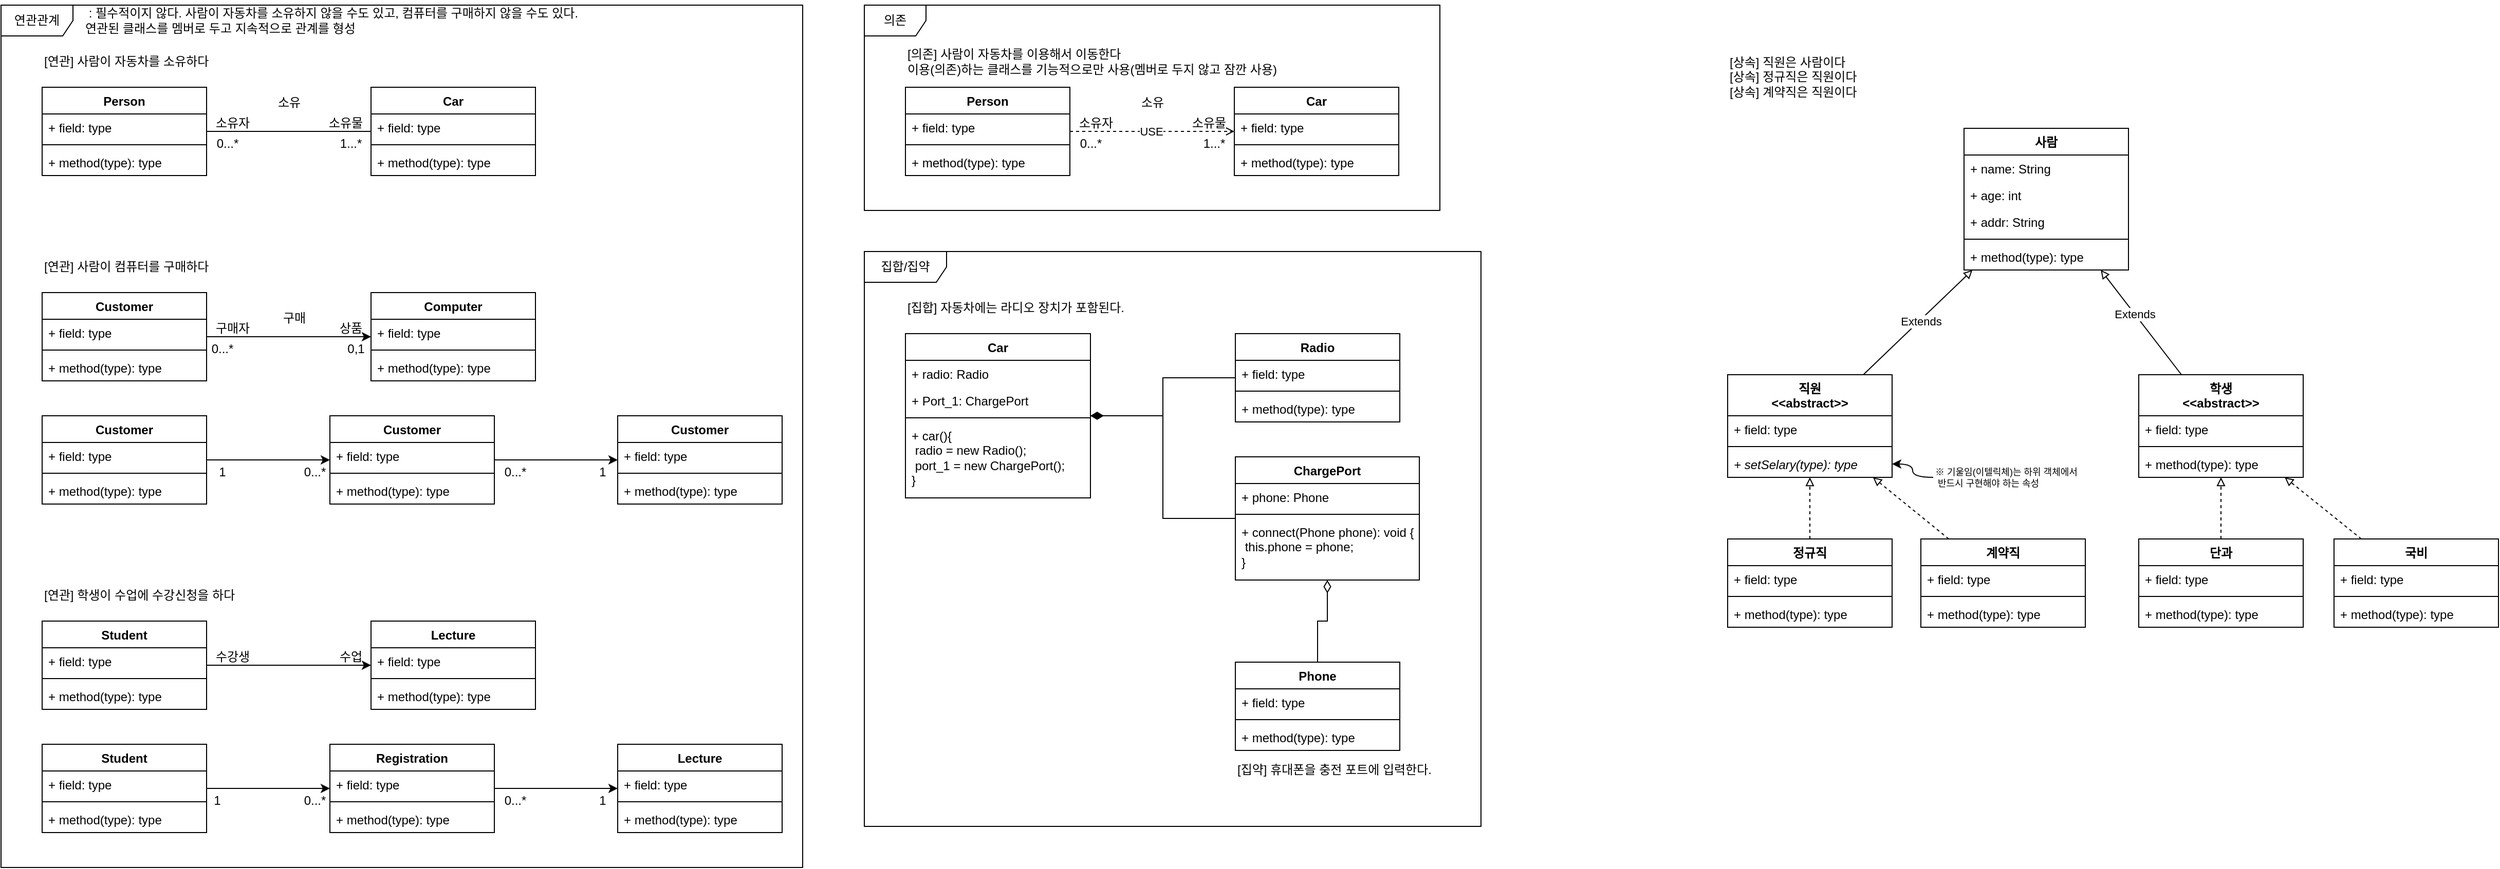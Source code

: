 <mxfile version="26.1.1">
  <diagram name="페이지-1" id="FaMAnvNqtIFhI1x7IlKT">
    <mxGraphModel dx="925" dy="503" grid="1" gridSize="10" guides="1" tooltips="1" connect="1" arrows="1" fold="1" page="1" pageScale="1" pageWidth="827" pageHeight="1169" background="none" math="0" shadow="0">
      <root>
        <mxCell id="0" />
        <mxCell id="1" parent="0" />
        <mxCell id="WAQaujY--NO5pfdqOt25-94" value="[의존] 사람이 자동차를 이용해서 이동한다&lt;div&gt;이용(의존)하는 클래스를 기능적으로만 사용(멤버로 두지 않고 잠깐 사용)&lt;/div&gt;" style="text;html=1;align=left;verticalAlign=middle;resizable=0;points=[];autosize=1;strokeColor=none;fillColor=none;" vertex="1" parent="1">
          <mxGeometry x="920" y="75" width="410" height="40" as="geometry" />
        </mxCell>
        <mxCell id="WAQaujY--NO5pfdqOt25-95" style="edgeStyle=orthogonalEdgeStyle;rounded=0;orthogonalLoop=1;jettySize=auto;html=1;endArrow=open;startFill=0;endFill=0;dashed=1;" edge="1" parent="1" source="WAQaujY--NO5pfdqOt25-96" target="WAQaujY--NO5pfdqOt25-100">
          <mxGeometry relative="1" as="geometry" />
        </mxCell>
        <mxCell id="WAQaujY--NO5pfdqOt25-109" value="USE" style="edgeLabel;html=1;align=center;verticalAlign=middle;resizable=0;points=[];" vertex="1" connectable="0" parent="WAQaujY--NO5pfdqOt25-95">
          <mxGeometry x="-0.013" relative="1" as="geometry">
            <mxPoint as="offset" />
          </mxGeometry>
        </mxCell>
        <mxCell id="WAQaujY--NO5pfdqOt25-96" value="Person" style="swimlane;fontStyle=1;align=center;verticalAlign=top;childLayout=stackLayout;horizontal=1;startSize=26;horizontalStack=0;resizeParent=1;resizeParentMax=0;resizeLast=0;collapsible=1;marginBottom=0;whiteSpace=wrap;html=1;" vertex="1" parent="1">
          <mxGeometry x="920" y="120" width="160" height="86" as="geometry" />
        </mxCell>
        <mxCell id="WAQaujY--NO5pfdqOt25-97" value="+ field: type" style="text;strokeColor=none;fillColor=none;align=left;verticalAlign=top;spacingLeft=4;spacingRight=4;overflow=hidden;rotatable=0;points=[[0,0.5],[1,0.5]];portConstraint=eastwest;whiteSpace=wrap;html=1;" vertex="1" parent="WAQaujY--NO5pfdqOt25-96">
          <mxGeometry y="26" width="160" height="26" as="geometry" />
        </mxCell>
        <mxCell id="WAQaujY--NO5pfdqOt25-98" value="" style="line;strokeWidth=1;fillColor=none;align=left;verticalAlign=middle;spacingTop=-1;spacingLeft=3;spacingRight=3;rotatable=0;labelPosition=right;points=[];portConstraint=eastwest;strokeColor=inherit;" vertex="1" parent="WAQaujY--NO5pfdqOt25-96">
          <mxGeometry y="52" width="160" height="8" as="geometry" />
        </mxCell>
        <mxCell id="WAQaujY--NO5pfdqOt25-99" value="+ method(type): type" style="text;strokeColor=none;fillColor=none;align=left;verticalAlign=top;spacingLeft=4;spacingRight=4;overflow=hidden;rotatable=0;points=[[0,0.5],[1,0.5]];portConstraint=eastwest;whiteSpace=wrap;html=1;" vertex="1" parent="WAQaujY--NO5pfdqOt25-96">
          <mxGeometry y="60" width="160" height="26" as="geometry" />
        </mxCell>
        <mxCell id="WAQaujY--NO5pfdqOt25-100" value="Car" style="swimlane;fontStyle=1;align=center;verticalAlign=top;childLayout=stackLayout;horizontal=1;startSize=26;horizontalStack=0;resizeParent=1;resizeParentMax=0;resizeLast=0;collapsible=1;marginBottom=0;whiteSpace=wrap;html=1;" vertex="1" parent="1">
          <mxGeometry x="1240" y="120" width="160" height="86" as="geometry" />
        </mxCell>
        <mxCell id="WAQaujY--NO5pfdqOt25-101" value="+ field: type" style="text;strokeColor=none;fillColor=none;align=left;verticalAlign=top;spacingLeft=4;spacingRight=4;overflow=hidden;rotatable=0;points=[[0,0.5],[1,0.5]];portConstraint=eastwest;whiteSpace=wrap;html=1;" vertex="1" parent="WAQaujY--NO5pfdqOt25-100">
          <mxGeometry y="26" width="160" height="26" as="geometry" />
        </mxCell>
        <mxCell id="WAQaujY--NO5pfdqOt25-102" value="" style="line;strokeWidth=1;fillColor=none;align=left;verticalAlign=middle;spacingTop=-1;spacingLeft=3;spacingRight=3;rotatable=0;labelPosition=right;points=[];portConstraint=eastwest;strokeColor=inherit;" vertex="1" parent="WAQaujY--NO5pfdqOt25-100">
          <mxGeometry y="52" width="160" height="8" as="geometry" />
        </mxCell>
        <mxCell id="WAQaujY--NO5pfdqOt25-103" value="+ method(type): type" style="text;strokeColor=none;fillColor=none;align=left;verticalAlign=top;spacingLeft=4;spacingRight=4;overflow=hidden;rotatable=0;points=[[0,0.5],[1,0.5]];portConstraint=eastwest;whiteSpace=wrap;html=1;" vertex="1" parent="WAQaujY--NO5pfdqOt25-100">
          <mxGeometry y="60" width="160" height="26" as="geometry" />
        </mxCell>
        <mxCell id="WAQaujY--NO5pfdqOt25-104" value="소유자" style="text;html=1;align=center;verticalAlign=middle;resizable=0;points=[];autosize=1;strokeColor=none;fillColor=none;" vertex="1" parent="1">
          <mxGeometry x="1075" y="140" width="60" height="30" as="geometry" />
        </mxCell>
        <mxCell id="WAQaujY--NO5pfdqOt25-105" value="소유물" style="text;html=1;align=center;verticalAlign=middle;resizable=0;points=[];autosize=1;strokeColor=none;fillColor=none;" vertex="1" parent="1">
          <mxGeometry x="1185" y="140" width="60" height="30" as="geometry" />
        </mxCell>
        <mxCell id="WAQaujY--NO5pfdqOt25-106" value="0...*" style="text;html=1;align=center;verticalAlign=middle;resizable=0;points=[];autosize=1;strokeColor=none;fillColor=none;" vertex="1" parent="1">
          <mxGeometry x="1080" y="160" width="40" height="30" as="geometry" />
        </mxCell>
        <mxCell id="WAQaujY--NO5pfdqOt25-107" value="1...*" style="text;html=1;align=center;verticalAlign=middle;resizable=0;points=[];autosize=1;strokeColor=none;fillColor=none;" vertex="1" parent="1">
          <mxGeometry x="1200" y="160" width="40" height="30" as="geometry" />
        </mxCell>
        <mxCell id="WAQaujY--NO5pfdqOt25-108" value="소유" style="text;html=1;align=center;verticalAlign=middle;resizable=0;points=[];autosize=1;strokeColor=none;fillColor=none;" vertex="1" parent="1">
          <mxGeometry x="1135" y="120" width="50" height="30" as="geometry" />
        </mxCell>
        <mxCell id="WAQaujY--NO5pfdqOt25-110" value="Car" style="swimlane;fontStyle=1;align=center;verticalAlign=top;childLayout=stackLayout;horizontal=1;startSize=26;horizontalStack=0;resizeParent=1;resizeParentMax=0;resizeLast=0;collapsible=1;marginBottom=0;whiteSpace=wrap;html=1;" vertex="1" parent="1">
          <mxGeometry x="920" y="360" width="180" height="160" as="geometry" />
        </mxCell>
        <mxCell id="WAQaujY--NO5pfdqOt25-111" value="+ radio: Radio" style="text;strokeColor=none;fillColor=none;align=left;verticalAlign=top;spacingLeft=4;spacingRight=4;overflow=hidden;rotatable=0;points=[[0,0.5],[1,0.5]];portConstraint=eastwest;whiteSpace=wrap;html=1;" vertex="1" parent="WAQaujY--NO5pfdqOt25-110">
          <mxGeometry y="26" width="180" height="26" as="geometry" />
        </mxCell>
        <mxCell id="WAQaujY--NO5pfdqOt25-123" value="+ Port_1: ChargePort" style="text;strokeColor=none;fillColor=none;align=left;verticalAlign=top;spacingLeft=4;spacingRight=4;overflow=hidden;rotatable=0;points=[[0,0.5],[1,0.5]];portConstraint=eastwest;whiteSpace=wrap;html=1;" vertex="1" parent="WAQaujY--NO5pfdqOt25-110">
          <mxGeometry y="52" width="180" height="26" as="geometry" />
        </mxCell>
        <mxCell id="WAQaujY--NO5pfdqOt25-112" value="" style="line;strokeWidth=1;fillColor=none;align=left;verticalAlign=middle;spacingTop=-1;spacingLeft=3;spacingRight=3;rotatable=0;labelPosition=right;points=[];portConstraint=eastwest;strokeColor=inherit;" vertex="1" parent="WAQaujY--NO5pfdqOt25-110">
          <mxGeometry y="78" width="180" height="8" as="geometry" />
        </mxCell>
        <mxCell id="WAQaujY--NO5pfdqOt25-113" value="+ car(){&lt;div&gt;&amp;nbsp;radio = new Radio();&lt;/div&gt;&lt;div&gt;&amp;nbsp;port_1 = new ChargePort();&lt;br&gt;&lt;/div&gt;&lt;div&gt;}&lt;/div&gt;" style="text;strokeColor=none;fillColor=none;align=left;verticalAlign=top;spacingLeft=4;spacingRight=4;overflow=hidden;rotatable=0;points=[[0,0.5],[1,0.5]];portConstraint=eastwest;whiteSpace=wrap;html=1;" vertex="1" parent="WAQaujY--NO5pfdqOt25-110">
          <mxGeometry y="86" width="180" height="74" as="geometry" />
        </mxCell>
        <mxCell id="WAQaujY--NO5pfdqOt25-118" style="edgeStyle=orthogonalEdgeStyle;rounded=0;orthogonalLoop=1;jettySize=auto;html=1;endArrow=diamondThin;endFill=1;strokeWidth=1;endSize=10;" edge="1" parent="1" source="WAQaujY--NO5pfdqOt25-114" target="WAQaujY--NO5pfdqOt25-110">
          <mxGeometry relative="1" as="geometry" />
        </mxCell>
        <mxCell id="WAQaujY--NO5pfdqOt25-114" value="Radio" style="swimlane;fontStyle=1;align=center;verticalAlign=top;childLayout=stackLayout;horizontal=1;startSize=26;horizontalStack=0;resizeParent=1;resizeParentMax=0;resizeLast=0;collapsible=1;marginBottom=0;whiteSpace=wrap;html=1;" vertex="1" parent="1">
          <mxGeometry x="1241" y="360" width="160" height="86" as="geometry" />
        </mxCell>
        <mxCell id="WAQaujY--NO5pfdqOt25-115" value="+ field: type" style="text;strokeColor=none;fillColor=none;align=left;verticalAlign=top;spacingLeft=4;spacingRight=4;overflow=hidden;rotatable=0;points=[[0,0.5],[1,0.5]];portConstraint=eastwest;whiteSpace=wrap;html=1;" vertex="1" parent="WAQaujY--NO5pfdqOt25-114">
          <mxGeometry y="26" width="160" height="26" as="geometry" />
        </mxCell>
        <mxCell id="WAQaujY--NO5pfdqOt25-116" value="" style="line;strokeWidth=1;fillColor=none;align=left;verticalAlign=middle;spacingTop=-1;spacingLeft=3;spacingRight=3;rotatable=0;labelPosition=right;points=[];portConstraint=eastwest;strokeColor=inherit;" vertex="1" parent="WAQaujY--NO5pfdqOt25-114">
          <mxGeometry y="52" width="160" height="8" as="geometry" />
        </mxCell>
        <mxCell id="WAQaujY--NO5pfdqOt25-117" value="+ method(type): type" style="text;strokeColor=none;fillColor=none;align=left;verticalAlign=top;spacingLeft=4;spacingRight=4;overflow=hidden;rotatable=0;points=[[0,0.5],[1,0.5]];portConstraint=eastwest;whiteSpace=wrap;html=1;" vertex="1" parent="WAQaujY--NO5pfdqOt25-114">
          <mxGeometry y="60" width="160" height="26" as="geometry" />
        </mxCell>
        <mxCell id="WAQaujY--NO5pfdqOt25-124" style="edgeStyle=orthogonalEdgeStyle;rounded=0;orthogonalLoop=1;jettySize=auto;html=1;endSize=10;endArrow=diamondThin;endFill=1;" edge="1" parent="1" source="WAQaujY--NO5pfdqOt25-119" target="WAQaujY--NO5pfdqOt25-110">
          <mxGeometry relative="1" as="geometry" />
        </mxCell>
        <mxCell id="WAQaujY--NO5pfdqOt25-119" value="ChargePort" style="swimlane;fontStyle=1;align=center;verticalAlign=top;childLayout=stackLayout;horizontal=1;startSize=26;horizontalStack=0;resizeParent=1;resizeParentMax=0;resizeLast=0;collapsible=1;marginBottom=0;whiteSpace=wrap;html=1;" vertex="1" parent="1">
          <mxGeometry x="1241" y="480" width="179" height="120" as="geometry" />
        </mxCell>
        <mxCell id="WAQaujY--NO5pfdqOt25-120" value="+ phone: Phone" style="text;strokeColor=none;fillColor=none;align=left;verticalAlign=top;spacingLeft=4;spacingRight=4;overflow=hidden;rotatable=0;points=[[0,0.5],[1,0.5]];portConstraint=eastwest;whiteSpace=wrap;html=1;" vertex="1" parent="WAQaujY--NO5pfdqOt25-119">
          <mxGeometry y="26" width="179" height="26" as="geometry" />
        </mxCell>
        <mxCell id="WAQaujY--NO5pfdqOt25-121" value="" style="line;strokeWidth=1;fillColor=none;align=left;verticalAlign=middle;spacingTop=-1;spacingLeft=3;spacingRight=3;rotatable=0;labelPosition=right;points=[];portConstraint=eastwest;strokeColor=inherit;" vertex="1" parent="WAQaujY--NO5pfdqOt25-119">
          <mxGeometry y="52" width="179" height="8" as="geometry" />
        </mxCell>
        <mxCell id="WAQaujY--NO5pfdqOt25-122" value="+ connect(Phone phone): void {&lt;div&gt;&amp;nbsp;this.phone = phone;&lt;/div&gt;&lt;div&gt;}&lt;/div&gt;" style="text;strokeColor=none;fillColor=none;align=left;verticalAlign=top;spacingLeft=4;spacingRight=4;overflow=hidden;rotatable=0;points=[[0,0.5],[1,0.5]];portConstraint=eastwest;whiteSpace=wrap;html=1;" vertex="1" parent="WAQaujY--NO5pfdqOt25-119">
          <mxGeometry y="60" width="179" height="60" as="geometry" />
        </mxCell>
        <mxCell id="WAQaujY--NO5pfdqOt25-126" value="[집합] 자동차에는 라디오 장치가 포함된다." style="text;html=1;align=left;verticalAlign=middle;resizable=0;points=[];autosize=1;strokeColor=none;fillColor=none;" vertex="1" parent="1">
          <mxGeometry x="920" y="320" width="250" height="30" as="geometry" />
        </mxCell>
        <mxCell id="WAQaujY--NO5pfdqOt25-133" style="edgeStyle=orthogonalEdgeStyle;rounded=0;orthogonalLoop=1;jettySize=auto;html=1;endArrow=diamondThin;endFill=0;endSize=10;" edge="1" parent="1" source="WAQaujY--NO5pfdqOt25-127" target="WAQaujY--NO5pfdqOt25-119">
          <mxGeometry relative="1" as="geometry" />
        </mxCell>
        <mxCell id="WAQaujY--NO5pfdqOt25-127" value="Phone" style="swimlane;fontStyle=1;align=center;verticalAlign=top;childLayout=stackLayout;horizontal=1;startSize=26;horizontalStack=0;resizeParent=1;resizeParentMax=0;resizeLast=0;collapsible=1;marginBottom=0;whiteSpace=wrap;html=1;" vertex="1" parent="1">
          <mxGeometry x="1241" y="680" width="160" height="86" as="geometry" />
        </mxCell>
        <mxCell id="WAQaujY--NO5pfdqOt25-128" value="+ field: type" style="text;strokeColor=none;fillColor=none;align=left;verticalAlign=top;spacingLeft=4;spacingRight=4;overflow=hidden;rotatable=0;points=[[0,0.5],[1,0.5]];portConstraint=eastwest;whiteSpace=wrap;html=1;" vertex="1" parent="WAQaujY--NO5pfdqOt25-127">
          <mxGeometry y="26" width="160" height="26" as="geometry" />
        </mxCell>
        <mxCell id="WAQaujY--NO5pfdqOt25-129" value="" style="line;strokeWidth=1;fillColor=none;align=left;verticalAlign=middle;spacingTop=-1;spacingLeft=3;spacingRight=3;rotatable=0;labelPosition=right;points=[];portConstraint=eastwest;strokeColor=inherit;" vertex="1" parent="WAQaujY--NO5pfdqOt25-127">
          <mxGeometry y="52" width="160" height="8" as="geometry" />
        </mxCell>
        <mxCell id="WAQaujY--NO5pfdqOt25-130" value="+ method(type): type" style="text;strokeColor=none;fillColor=none;align=left;verticalAlign=top;spacingLeft=4;spacingRight=4;overflow=hidden;rotatable=0;points=[[0,0.5],[1,0.5]];portConstraint=eastwest;whiteSpace=wrap;html=1;" vertex="1" parent="WAQaujY--NO5pfdqOt25-127">
          <mxGeometry y="60" width="160" height="26" as="geometry" />
        </mxCell>
        <mxCell id="WAQaujY--NO5pfdqOt25-134" value="[집약] 휴대폰을 충전 포트에 입력한다." style="text;html=1;align=left;verticalAlign=middle;resizable=0;points=[];autosize=1;strokeColor=none;fillColor=none;" vertex="1" parent="1">
          <mxGeometry x="1241" y="770" width="230" height="30" as="geometry" />
        </mxCell>
        <mxCell id="WAQaujY--NO5pfdqOt25-136" value="의존" style="shape=umlFrame;whiteSpace=wrap;html=1;pointerEvents=0;" vertex="1" parent="1">
          <mxGeometry x="880" y="40" width="560" height="200" as="geometry" />
        </mxCell>
        <mxCell id="WAQaujY--NO5pfdqOt25-137" value="집합/집약" style="shape=umlFrame;whiteSpace=wrap;html=1;pointerEvents=0;width=80;height=30;" vertex="1" parent="1">
          <mxGeometry x="880" y="280" width="600" height="560" as="geometry" />
        </mxCell>
        <mxCell id="WAQaujY--NO5pfdqOt25-12" style="edgeStyle=orthogonalEdgeStyle;rounded=0;orthogonalLoop=1;jettySize=auto;html=1;endArrow=none;startFill=0;endFill=1;" edge="1" parent="1" source="WAQaujY--NO5pfdqOt25-1" target="WAQaujY--NO5pfdqOt25-5">
          <mxGeometry relative="1" as="geometry" />
        </mxCell>
        <mxCell id="WAQaujY--NO5pfdqOt25-1" value="Person" style="swimlane;fontStyle=1;align=center;verticalAlign=top;childLayout=stackLayout;horizontal=1;startSize=26;horizontalStack=0;resizeParent=1;resizeParentMax=0;resizeLast=0;collapsible=1;marginBottom=0;whiteSpace=wrap;html=1;" vertex="1" parent="1">
          <mxGeometry x="80" y="120" width="160" height="86" as="geometry" />
        </mxCell>
        <mxCell id="WAQaujY--NO5pfdqOt25-2" value="+ field: type" style="text;strokeColor=none;fillColor=none;align=left;verticalAlign=top;spacingLeft=4;spacingRight=4;overflow=hidden;rotatable=0;points=[[0,0.5],[1,0.5]];portConstraint=eastwest;whiteSpace=wrap;html=1;" vertex="1" parent="WAQaujY--NO5pfdqOt25-1">
          <mxGeometry y="26" width="160" height="26" as="geometry" />
        </mxCell>
        <mxCell id="WAQaujY--NO5pfdqOt25-3" value="" style="line;strokeWidth=1;fillColor=none;align=left;verticalAlign=middle;spacingTop=-1;spacingLeft=3;spacingRight=3;rotatable=0;labelPosition=right;points=[];portConstraint=eastwest;strokeColor=inherit;" vertex="1" parent="WAQaujY--NO5pfdqOt25-1">
          <mxGeometry y="52" width="160" height="8" as="geometry" />
        </mxCell>
        <mxCell id="WAQaujY--NO5pfdqOt25-4" value="+ method(type): type" style="text;strokeColor=none;fillColor=none;align=left;verticalAlign=top;spacingLeft=4;spacingRight=4;overflow=hidden;rotatable=0;points=[[0,0.5],[1,0.5]];portConstraint=eastwest;whiteSpace=wrap;html=1;" vertex="1" parent="WAQaujY--NO5pfdqOt25-1">
          <mxGeometry y="60" width="160" height="26" as="geometry" />
        </mxCell>
        <mxCell id="WAQaujY--NO5pfdqOt25-5" value="Car" style="swimlane;fontStyle=1;align=center;verticalAlign=top;childLayout=stackLayout;horizontal=1;startSize=26;horizontalStack=0;resizeParent=1;resizeParentMax=0;resizeLast=0;collapsible=1;marginBottom=0;whiteSpace=wrap;html=1;" vertex="1" parent="1">
          <mxGeometry x="400" y="120" width="160" height="86" as="geometry" />
        </mxCell>
        <mxCell id="WAQaujY--NO5pfdqOt25-6" value="+ field: type" style="text;strokeColor=none;fillColor=none;align=left;verticalAlign=top;spacingLeft=4;spacingRight=4;overflow=hidden;rotatable=0;points=[[0,0.5],[1,0.5]];portConstraint=eastwest;whiteSpace=wrap;html=1;" vertex="1" parent="WAQaujY--NO5pfdqOt25-5">
          <mxGeometry y="26" width="160" height="26" as="geometry" />
        </mxCell>
        <mxCell id="WAQaujY--NO5pfdqOt25-7" value="" style="line;strokeWidth=1;fillColor=none;align=left;verticalAlign=middle;spacingTop=-1;spacingLeft=3;spacingRight=3;rotatable=0;labelPosition=right;points=[];portConstraint=eastwest;strokeColor=inherit;" vertex="1" parent="WAQaujY--NO5pfdqOt25-5">
          <mxGeometry y="52" width="160" height="8" as="geometry" />
        </mxCell>
        <mxCell id="WAQaujY--NO5pfdqOt25-8" value="+ method(type): type" style="text;strokeColor=none;fillColor=none;align=left;verticalAlign=top;spacingLeft=4;spacingRight=4;overflow=hidden;rotatable=0;points=[[0,0.5],[1,0.5]];portConstraint=eastwest;whiteSpace=wrap;html=1;" vertex="1" parent="WAQaujY--NO5pfdqOt25-5">
          <mxGeometry y="60" width="160" height="26" as="geometry" />
        </mxCell>
        <mxCell id="WAQaujY--NO5pfdqOt25-10" value="[연관] 사람이 자동차를 소유하다" style="text;html=1;align=left;verticalAlign=middle;resizable=0;points=[];autosize=1;strokeColor=none;fillColor=none;" vertex="1" parent="1">
          <mxGeometry x="80" y="80" width="200" height="30" as="geometry" />
        </mxCell>
        <mxCell id="WAQaujY--NO5pfdqOt25-13" value="소유자" style="text;html=1;align=center;verticalAlign=middle;resizable=0;points=[];autosize=1;strokeColor=none;fillColor=none;" vertex="1" parent="1">
          <mxGeometry x="235" y="140" width="60" height="30" as="geometry" />
        </mxCell>
        <mxCell id="WAQaujY--NO5pfdqOt25-14" value="[연관] 사람이 컴퓨터를 구매하다" style="text;html=1;align=left;verticalAlign=middle;resizable=0;points=[];autosize=1;strokeColor=none;fillColor=none;" vertex="1" parent="1">
          <mxGeometry x="80" y="280" width="200" height="30" as="geometry" />
        </mxCell>
        <mxCell id="WAQaujY--NO5pfdqOt25-27" style="edgeStyle=orthogonalEdgeStyle;rounded=0;orthogonalLoop=1;jettySize=auto;html=1;" edge="1" parent="1" source="WAQaujY--NO5pfdqOt25-15" target="WAQaujY--NO5pfdqOt25-23">
          <mxGeometry relative="1" as="geometry" />
        </mxCell>
        <mxCell id="WAQaujY--NO5pfdqOt25-15" value="Customer" style="swimlane;fontStyle=1;align=center;verticalAlign=top;childLayout=stackLayout;horizontal=1;startSize=26;horizontalStack=0;resizeParent=1;resizeParentMax=0;resizeLast=0;collapsible=1;marginBottom=0;whiteSpace=wrap;html=1;" vertex="1" parent="1">
          <mxGeometry x="80" y="320" width="160" height="86" as="geometry" />
        </mxCell>
        <mxCell id="WAQaujY--NO5pfdqOt25-16" value="+ field: type" style="text;strokeColor=none;fillColor=none;align=left;verticalAlign=top;spacingLeft=4;spacingRight=4;overflow=hidden;rotatable=0;points=[[0,0.5],[1,0.5]];portConstraint=eastwest;whiteSpace=wrap;html=1;" vertex="1" parent="WAQaujY--NO5pfdqOt25-15">
          <mxGeometry y="26" width="160" height="26" as="geometry" />
        </mxCell>
        <mxCell id="WAQaujY--NO5pfdqOt25-17" value="" style="line;strokeWidth=1;fillColor=none;align=left;verticalAlign=middle;spacingTop=-1;spacingLeft=3;spacingRight=3;rotatable=0;labelPosition=right;points=[];portConstraint=eastwest;strokeColor=inherit;" vertex="1" parent="WAQaujY--NO5pfdqOt25-15">
          <mxGeometry y="52" width="160" height="8" as="geometry" />
        </mxCell>
        <mxCell id="WAQaujY--NO5pfdqOt25-18" value="+ method(type): type" style="text;strokeColor=none;fillColor=none;align=left;verticalAlign=top;spacingLeft=4;spacingRight=4;overflow=hidden;rotatable=0;points=[[0,0.5],[1,0.5]];portConstraint=eastwest;whiteSpace=wrap;html=1;" vertex="1" parent="WAQaujY--NO5pfdqOt25-15">
          <mxGeometry y="60" width="160" height="26" as="geometry" />
        </mxCell>
        <mxCell id="WAQaujY--NO5pfdqOt25-19" value="소유물" style="text;html=1;align=center;verticalAlign=middle;resizable=0;points=[];autosize=1;strokeColor=none;fillColor=none;" vertex="1" parent="1">
          <mxGeometry x="345" y="140" width="60" height="30" as="geometry" />
        </mxCell>
        <mxCell id="WAQaujY--NO5pfdqOt25-20" value="0...*" style="text;html=1;align=center;verticalAlign=middle;resizable=0;points=[];autosize=1;strokeColor=none;fillColor=none;" vertex="1" parent="1">
          <mxGeometry x="240" y="160" width="40" height="30" as="geometry" />
        </mxCell>
        <mxCell id="WAQaujY--NO5pfdqOt25-21" value="1...*" style="text;html=1;align=center;verticalAlign=middle;resizable=0;points=[];autosize=1;strokeColor=none;fillColor=none;" vertex="1" parent="1">
          <mxGeometry x="360" y="160" width="40" height="30" as="geometry" />
        </mxCell>
        <mxCell id="WAQaujY--NO5pfdqOt25-23" value="Computer" style="swimlane;fontStyle=1;align=center;verticalAlign=top;childLayout=stackLayout;horizontal=1;startSize=26;horizontalStack=0;resizeParent=1;resizeParentMax=0;resizeLast=0;collapsible=1;marginBottom=0;whiteSpace=wrap;html=1;" vertex="1" parent="1">
          <mxGeometry x="400" y="320" width="160" height="86" as="geometry" />
        </mxCell>
        <mxCell id="WAQaujY--NO5pfdqOt25-24" value="+ field: type" style="text;strokeColor=none;fillColor=none;align=left;verticalAlign=top;spacingLeft=4;spacingRight=4;overflow=hidden;rotatable=0;points=[[0,0.5],[1,0.5]];portConstraint=eastwest;whiteSpace=wrap;html=1;" vertex="1" parent="WAQaujY--NO5pfdqOt25-23">
          <mxGeometry y="26" width="160" height="26" as="geometry" />
        </mxCell>
        <mxCell id="WAQaujY--NO5pfdqOt25-25" value="" style="line;strokeWidth=1;fillColor=none;align=left;verticalAlign=middle;spacingTop=-1;spacingLeft=3;spacingRight=3;rotatable=0;labelPosition=right;points=[];portConstraint=eastwest;strokeColor=inherit;" vertex="1" parent="WAQaujY--NO5pfdqOt25-23">
          <mxGeometry y="52" width="160" height="8" as="geometry" />
        </mxCell>
        <mxCell id="WAQaujY--NO5pfdqOt25-26" value="+ method(type): type" style="text;strokeColor=none;fillColor=none;align=left;verticalAlign=top;spacingLeft=4;spacingRight=4;overflow=hidden;rotatable=0;points=[[0,0.5],[1,0.5]];portConstraint=eastwest;whiteSpace=wrap;html=1;" vertex="1" parent="WAQaujY--NO5pfdqOt25-23">
          <mxGeometry y="60" width="160" height="26" as="geometry" />
        </mxCell>
        <mxCell id="WAQaujY--NO5pfdqOt25-28" value="구매" style="text;html=1;align=center;verticalAlign=middle;resizable=0;points=[];autosize=1;strokeColor=none;fillColor=none;" vertex="1" parent="1">
          <mxGeometry x="300" y="330" width="50" height="30" as="geometry" />
        </mxCell>
        <mxCell id="WAQaujY--NO5pfdqOt25-30" value="소유" style="text;html=1;align=center;verticalAlign=middle;resizable=0;points=[];autosize=1;strokeColor=none;fillColor=none;" vertex="1" parent="1">
          <mxGeometry x="295" y="120" width="50" height="30" as="geometry" />
        </mxCell>
        <mxCell id="WAQaujY--NO5pfdqOt25-31" value="구매자" style="text;html=1;align=center;verticalAlign=middle;resizable=0;points=[];autosize=1;strokeColor=none;fillColor=none;" vertex="1" parent="1">
          <mxGeometry x="235" y="340" width="60" height="30" as="geometry" />
        </mxCell>
        <mxCell id="WAQaujY--NO5pfdqOt25-32" value="상품" style="text;html=1;align=center;verticalAlign=middle;resizable=0;points=[];autosize=1;strokeColor=none;fillColor=none;" vertex="1" parent="1">
          <mxGeometry x="355" y="340" width="50" height="30" as="geometry" />
        </mxCell>
        <mxCell id="WAQaujY--NO5pfdqOt25-33" value="0...*" style="text;html=1;align=center;verticalAlign=middle;resizable=0;points=[];autosize=1;strokeColor=none;fillColor=none;" vertex="1" parent="1">
          <mxGeometry x="235" y="360" width="40" height="30" as="geometry" />
        </mxCell>
        <mxCell id="WAQaujY--NO5pfdqOt25-34" value="0,1" style="text;html=1;align=center;verticalAlign=middle;resizable=0;points=[];autosize=1;strokeColor=none;fillColor=none;" vertex="1" parent="1">
          <mxGeometry x="365" y="360" width="40" height="30" as="geometry" />
        </mxCell>
        <mxCell id="WAQaujY--NO5pfdqOt25-36" value="[연관] 학생이 수업에 수강신청을 하다" style="text;html=1;align=left;verticalAlign=middle;resizable=0;points=[];autosize=1;strokeColor=none;fillColor=none;" vertex="1" parent="1">
          <mxGeometry x="80" y="600" width="220" height="30" as="geometry" />
        </mxCell>
        <mxCell id="WAQaujY--NO5pfdqOt25-45" style="edgeStyle=orthogonalEdgeStyle;rounded=0;orthogonalLoop=1;jettySize=auto;html=1;" edge="1" parent="1" source="WAQaujY--NO5pfdqOt25-37" target="WAQaujY--NO5pfdqOt25-41">
          <mxGeometry relative="1" as="geometry" />
        </mxCell>
        <mxCell id="WAQaujY--NO5pfdqOt25-37" value="Student" style="swimlane;fontStyle=1;align=center;verticalAlign=top;childLayout=stackLayout;horizontal=1;startSize=26;horizontalStack=0;resizeParent=1;resizeParentMax=0;resizeLast=0;collapsible=1;marginBottom=0;whiteSpace=wrap;html=1;" vertex="1" parent="1">
          <mxGeometry x="80" y="640" width="160" height="86" as="geometry" />
        </mxCell>
        <mxCell id="WAQaujY--NO5pfdqOt25-38" value="+ field: type" style="text;strokeColor=none;fillColor=none;align=left;verticalAlign=top;spacingLeft=4;spacingRight=4;overflow=hidden;rotatable=0;points=[[0,0.5],[1,0.5]];portConstraint=eastwest;whiteSpace=wrap;html=1;" vertex="1" parent="WAQaujY--NO5pfdqOt25-37">
          <mxGeometry y="26" width="160" height="26" as="geometry" />
        </mxCell>
        <mxCell id="WAQaujY--NO5pfdqOt25-39" value="" style="line;strokeWidth=1;fillColor=none;align=left;verticalAlign=middle;spacingTop=-1;spacingLeft=3;spacingRight=3;rotatable=0;labelPosition=right;points=[];portConstraint=eastwest;strokeColor=inherit;" vertex="1" parent="WAQaujY--NO5pfdqOt25-37">
          <mxGeometry y="52" width="160" height="8" as="geometry" />
        </mxCell>
        <mxCell id="WAQaujY--NO5pfdqOt25-40" value="+ method(type): type" style="text;strokeColor=none;fillColor=none;align=left;verticalAlign=top;spacingLeft=4;spacingRight=4;overflow=hidden;rotatable=0;points=[[0,0.5],[1,0.5]];portConstraint=eastwest;whiteSpace=wrap;html=1;" vertex="1" parent="WAQaujY--NO5pfdqOt25-37">
          <mxGeometry y="60" width="160" height="26" as="geometry" />
        </mxCell>
        <mxCell id="WAQaujY--NO5pfdqOt25-41" value="Lecture" style="swimlane;fontStyle=1;align=center;verticalAlign=top;childLayout=stackLayout;horizontal=1;startSize=26;horizontalStack=0;resizeParent=1;resizeParentMax=0;resizeLast=0;collapsible=1;marginBottom=0;whiteSpace=wrap;html=1;" vertex="1" parent="1">
          <mxGeometry x="400" y="640" width="160" height="86" as="geometry" />
        </mxCell>
        <mxCell id="WAQaujY--NO5pfdqOt25-42" value="+ field: type" style="text;strokeColor=none;fillColor=none;align=left;verticalAlign=top;spacingLeft=4;spacingRight=4;overflow=hidden;rotatable=0;points=[[0,0.5],[1,0.5]];portConstraint=eastwest;whiteSpace=wrap;html=1;" vertex="1" parent="WAQaujY--NO5pfdqOt25-41">
          <mxGeometry y="26" width="160" height="26" as="geometry" />
        </mxCell>
        <mxCell id="WAQaujY--NO5pfdqOt25-43" value="" style="line;strokeWidth=1;fillColor=none;align=left;verticalAlign=middle;spacingTop=-1;spacingLeft=3;spacingRight=3;rotatable=0;labelPosition=right;points=[];portConstraint=eastwest;strokeColor=inherit;" vertex="1" parent="WAQaujY--NO5pfdqOt25-41">
          <mxGeometry y="52" width="160" height="8" as="geometry" />
        </mxCell>
        <mxCell id="WAQaujY--NO5pfdqOt25-44" value="+ method(type): type" style="text;strokeColor=none;fillColor=none;align=left;verticalAlign=top;spacingLeft=4;spacingRight=4;overflow=hidden;rotatable=0;points=[[0,0.5],[1,0.5]];portConstraint=eastwest;whiteSpace=wrap;html=1;" vertex="1" parent="WAQaujY--NO5pfdqOt25-41">
          <mxGeometry y="60" width="160" height="26" as="geometry" />
        </mxCell>
        <mxCell id="WAQaujY--NO5pfdqOt25-46" value="수강생" style="text;html=1;align=center;verticalAlign=middle;resizable=0;points=[];autosize=1;strokeColor=none;fillColor=none;" vertex="1" parent="1">
          <mxGeometry x="235" y="660" width="60" height="30" as="geometry" />
        </mxCell>
        <mxCell id="WAQaujY--NO5pfdqOt25-47" value="수업" style="text;html=1;align=center;verticalAlign=middle;resizable=0;points=[];autosize=1;strokeColor=none;fillColor=none;" vertex="1" parent="1">
          <mxGeometry x="355" y="660" width="50" height="30" as="geometry" />
        </mxCell>
        <mxCell id="WAQaujY--NO5pfdqOt25-61" style="edgeStyle=orthogonalEdgeStyle;rounded=0;orthogonalLoop=1;jettySize=auto;html=1;" edge="1" parent="1" source="WAQaujY--NO5pfdqOt25-48" target="WAQaujY--NO5pfdqOt25-53">
          <mxGeometry relative="1" as="geometry" />
        </mxCell>
        <mxCell id="WAQaujY--NO5pfdqOt25-48" value="Student" style="swimlane;fontStyle=1;align=center;verticalAlign=top;childLayout=stackLayout;horizontal=1;startSize=26;horizontalStack=0;resizeParent=1;resizeParentMax=0;resizeLast=0;collapsible=1;marginBottom=0;whiteSpace=wrap;html=1;" vertex="1" parent="1">
          <mxGeometry x="80" y="760" width="160" height="86" as="geometry" />
        </mxCell>
        <mxCell id="WAQaujY--NO5pfdqOt25-49" value="+ field: type" style="text;strokeColor=none;fillColor=none;align=left;verticalAlign=top;spacingLeft=4;spacingRight=4;overflow=hidden;rotatable=0;points=[[0,0.5],[1,0.5]];portConstraint=eastwest;whiteSpace=wrap;html=1;" vertex="1" parent="WAQaujY--NO5pfdqOt25-48">
          <mxGeometry y="26" width="160" height="26" as="geometry" />
        </mxCell>
        <mxCell id="WAQaujY--NO5pfdqOt25-50" value="" style="line;strokeWidth=1;fillColor=none;align=left;verticalAlign=middle;spacingTop=-1;spacingLeft=3;spacingRight=3;rotatable=0;labelPosition=right;points=[];portConstraint=eastwest;strokeColor=inherit;" vertex="1" parent="WAQaujY--NO5pfdqOt25-48">
          <mxGeometry y="52" width="160" height="8" as="geometry" />
        </mxCell>
        <mxCell id="WAQaujY--NO5pfdqOt25-51" value="+ method(type): type" style="text;strokeColor=none;fillColor=none;align=left;verticalAlign=top;spacingLeft=4;spacingRight=4;overflow=hidden;rotatable=0;points=[[0,0.5],[1,0.5]];portConstraint=eastwest;whiteSpace=wrap;html=1;" vertex="1" parent="WAQaujY--NO5pfdqOt25-48">
          <mxGeometry y="60" width="160" height="26" as="geometry" />
        </mxCell>
        <mxCell id="WAQaujY--NO5pfdqOt25-62" style="edgeStyle=orthogonalEdgeStyle;rounded=0;orthogonalLoop=1;jettySize=auto;html=1;" edge="1" parent="1" source="WAQaujY--NO5pfdqOt25-53" target="WAQaujY--NO5pfdqOt25-57">
          <mxGeometry relative="1" as="geometry" />
        </mxCell>
        <mxCell id="WAQaujY--NO5pfdqOt25-53" value="Registration" style="swimlane;fontStyle=1;align=center;verticalAlign=top;childLayout=stackLayout;horizontal=1;startSize=26;horizontalStack=0;resizeParent=1;resizeParentMax=0;resizeLast=0;collapsible=1;marginBottom=0;whiteSpace=wrap;html=1;" vertex="1" parent="1">
          <mxGeometry x="360" y="760" width="160" height="86" as="geometry" />
        </mxCell>
        <mxCell id="WAQaujY--NO5pfdqOt25-54" value="+ field: type" style="text;strokeColor=none;fillColor=none;align=left;verticalAlign=top;spacingLeft=4;spacingRight=4;overflow=hidden;rotatable=0;points=[[0,0.5],[1,0.5]];portConstraint=eastwest;whiteSpace=wrap;html=1;" vertex="1" parent="WAQaujY--NO5pfdqOt25-53">
          <mxGeometry y="26" width="160" height="26" as="geometry" />
        </mxCell>
        <mxCell id="WAQaujY--NO5pfdqOt25-55" value="" style="line;strokeWidth=1;fillColor=none;align=left;verticalAlign=middle;spacingTop=-1;spacingLeft=3;spacingRight=3;rotatable=0;labelPosition=right;points=[];portConstraint=eastwest;strokeColor=inherit;" vertex="1" parent="WAQaujY--NO5pfdqOt25-53">
          <mxGeometry y="52" width="160" height="8" as="geometry" />
        </mxCell>
        <mxCell id="WAQaujY--NO5pfdqOt25-56" value="+ method(type): type" style="text;strokeColor=none;fillColor=none;align=left;verticalAlign=top;spacingLeft=4;spacingRight=4;overflow=hidden;rotatable=0;points=[[0,0.5],[1,0.5]];portConstraint=eastwest;whiteSpace=wrap;html=1;" vertex="1" parent="WAQaujY--NO5pfdqOt25-53">
          <mxGeometry y="60" width="160" height="26" as="geometry" />
        </mxCell>
        <mxCell id="WAQaujY--NO5pfdqOt25-57" value="Lecture" style="swimlane;fontStyle=1;align=center;verticalAlign=top;childLayout=stackLayout;horizontal=1;startSize=26;horizontalStack=0;resizeParent=1;resizeParentMax=0;resizeLast=0;collapsible=1;marginBottom=0;whiteSpace=wrap;html=1;" vertex="1" parent="1">
          <mxGeometry x="640" y="760" width="160" height="86" as="geometry" />
        </mxCell>
        <mxCell id="WAQaujY--NO5pfdqOt25-58" value="+ field: type" style="text;strokeColor=none;fillColor=none;align=left;verticalAlign=top;spacingLeft=4;spacingRight=4;overflow=hidden;rotatable=0;points=[[0,0.5],[1,0.5]];portConstraint=eastwest;whiteSpace=wrap;html=1;" vertex="1" parent="WAQaujY--NO5pfdqOt25-57">
          <mxGeometry y="26" width="160" height="26" as="geometry" />
        </mxCell>
        <mxCell id="WAQaujY--NO5pfdqOt25-59" value="" style="line;strokeWidth=1;fillColor=none;align=left;verticalAlign=middle;spacingTop=-1;spacingLeft=3;spacingRight=3;rotatable=0;labelPosition=right;points=[];portConstraint=eastwest;strokeColor=inherit;" vertex="1" parent="WAQaujY--NO5pfdqOt25-57">
          <mxGeometry y="52" width="160" height="8" as="geometry" />
        </mxCell>
        <mxCell id="WAQaujY--NO5pfdqOt25-60" value="+ method(type): type" style="text;strokeColor=none;fillColor=none;align=left;verticalAlign=top;spacingLeft=4;spacingRight=4;overflow=hidden;rotatable=0;points=[[0,0.5],[1,0.5]];portConstraint=eastwest;whiteSpace=wrap;html=1;" vertex="1" parent="WAQaujY--NO5pfdqOt25-57">
          <mxGeometry y="60" width="160" height="26" as="geometry" />
        </mxCell>
        <mxCell id="WAQaujY--NO5pfdqOt25-63" value="1" style="text;html=1;align=center;verticalAlign=middle;resizable=0;points=[];autosize=1;strokeColor=none;fillColor=none;" vertex="1" parent="1">
          <mxGeometry x="235" y="800" width="30" height="30" as="geometry" />
        </mxCell>
        <mxCell id="WAQaujY--NO5pfdqOt25-64" value="0...*" style="text;html=1;align=center;verticalAlign=middle;resizable=0;points=[];autosize=1;strokeColor=none;fillColor=none;" vertex="1" parent="1">
          <mxGeometry x="325" y="800" width="40" height="30" as="geometry" />
        </mxCell>
        <mxCell id="WAQaujY--NO5pfdqOt25-65" value="0...*" style="text;html=1;align=center;verticalAlign=middle;resizable=0;points=[];autosize=1;strokeColor=none;fillColor=none;" vertex="1" parent="1">
          <mxGeometry x="520" y="800" width="40" height="30" as="geometry" />
        </mxCell>
        <mxCell id="WAQaujY--NO5pfdqOt25-66" value="1" style="text;html=1;align=center;verticalAlign=middle;resizable=0;points=[];autosize=1;strokeColor=none;fillColor=none;" vertex="1" parent="1">
          <mxGeometry x="610" y="800" width="30" height="30" as="geometry" />
        </mxCell>
        <mxCell id="WAQaujY--NO5pfdqOt25-81" style="edgeStyle=orthogonalEdgeStyle;rounded=0;orthogonalLoop=1;jettySize=auto;html=1;" edge="1" parent="1" source="WAQaujY--NO5pfdqOt25-69" target="WAQaujY--NO5pfdqOt25-73">
          <mxGeometry relative="1" as="geometry" />
        </mxCell>
        <mxCell id="WAQaujY--NO5pfdqOt25-69" value="Customer" style="swimlane;fontStyle=1;align=center;verticalAlign=top;childLayout=stackLayout;horizontal=1;startSize=26;horizontalStack=0;resizeParent=1;resizeParentMax=0;resizeLast=0;collapsible=1;marginBottom=0;whiteSpace=wrap;html=1;" vertex="1" parent="1">
          <mxGeometry x="80" y="440" width="160" height="86" as="geometry" />
        </mxCell>
        <mxCell id="WAQaujY--NO5pfdqOt25-70" value="+ field: type" style="text;strokeColor=none;fillColor=none;align=left;verticalAlign=top;spacingLeft=4;spacingRight=4;overflow=hidden;rotatable=0;points=[[0,0.5],[1,0.5]];portConstraint=eastwest;whiteSpace=wrap;html=1;" vertex="1" parent="WAQaujY--NO5pfdqOt25-69">
          <mxGeometry y="26" width="160" height="26" as="geometry" />
        </mxCell>
        <mxCell id="WAQaujY--NO5pfdqOt25-71" value="" style="line;strokeWidth=1;fillColor=none;align=left;verticalAlign=middle;spacingTop=-1;spacingLeft=3;spacingRight=3;rotatable=0;labelPosition=right;points=[];portConstraint=eastwest;strokeColor=inherit;" vertex="1" parent="WAQaujY--NO5pfdqOt25-69">
          <mxGeometry y="52" width="160" height="8" as="geometry" />
        </mxCell>
        <mxCell id="WAQaujY--NO5pfdqOt25-72" value="+ method(type): type" style="text;strokeColor=none;fillColor=none;align=left;verticalAlign=top;spacingLeft=4;spacingRight=4;overflow=hidden;rotatable=0;points=[[0,0.5],[1,0.5]];portConstraint=eastwest;whiteSpace=wrap;html=1;" vertex="1" parent="WAQaujY--NO5pfdqOt25-69">
          <mxGeometry y="60" width="160" height="26" as="geometry" />
        </mxCell>
        <mxCell id="WAQaujY--NO5pfdqOt25-82" style="edgeStyle=orthogonalEdgeStyle;rounded=0;orthogonalLoop=1;jettySize=auto;html=1;" edge="1" parent="1" source="WAQaujY--NO5pfdqOt25-73" target="WAQaujY--NO5pfdqOt25-77">
          <mxGeometry relative="1" as="geometry" />
        </mxCell>
        <mxCell id="WAQaujY--NO5pfdqOt25-73" value="Customer" style="swimlane;fontStyle=1;align=center;verticalAlign=top;childLayout=stackLayout;horizontal=1;startSize=26;horizontalStack=0;resizeParent=1;resizeParentMax=0;resizeLast=0;collapsible=1;marginBottom=0;whiteSpace=wrap;html=1;" vertex="1" parent="1">
          <mxGeometry x="360" y="440" width="160" height="86" as="geometry" />
        </mxCell>
        <mxCell id="WAQaujY--NO5pfdqOt25-74" value="+ field: type" style="text;strokeColor=none;fillColor=none;align=left;verticalAlign=top;spacingLeft=4;spacingRight=4;overflow=hidden;rotatable=0;points=[[0,0.5],[1,0.5]];portConstraint=eastwest;whiteSpace=wrap;html=1;" vertex="1" parent="WAQaujY--NO5pfdqOt25-73">
          <mxGeometry y="26" width="160" height="26" as="geometry" />
        </mxCell>
        <mxCell id="WAQaujY--NO5pfdqOt25-75" value="" style="line;strokeWidth=1;fillColor=none;align=left;verticalAlign=middle;spacingTop=-1;spacingLeft=3;spacingRight=3;rotatable=0;labelPosition=right;points=[];portConstraint=eastwest;strokeColor=inherit;" vertex="1" parent="WAQaujY--NO5pfdqOt25-73">
          <mxGeometry y="52" width="160" height="8" as="geometry" />
        </mxCell>
        <mxCell id="WAQaujY--NO5pfdqOt25-76" value="+ method(type): type" style="text;strokeColor=none;fillColor=none;align=left;verticalAlign=top;spacingLeft=4;spacingRight=4;overflow=hidden;rotatable=0;points=[[0,0.5],[1,0.5]];portConstraint=eastwest;whiteSpace=wrap;html=1;" vertex="1" parent="WAQaujY--NO5pfdqOt25-73">
          <mxGeometry y="60" width="160" height="26" as="geometry" />
        </mxCell>
        <mxCell id="WAQaujY--NO5pfdqOt25-77" value="Customer" style="swimlane;fontStyle=1;align=center;verticalAlign=top;childLayout=stackLayout;horizontal=1;startSize=26;horizontalStack=0;resizeParent=1;resizeParentMax=0;resizeLast=0;collapsible=1;marginBottom=0;whiteSpace=wrap;html=1;" vertex="1" parent="1">
          <mxGeometry x="640" y="440" width="160" height="86" as="geometry" />
        </mxCell>
        <mxCell id="WAQaujY--NO5pfdqOt25-78" value="+ field: type" style="text;strokeColor=none;fillColor=none;align=left;verticalAlign=top;spacingLeft=4;spacingRight=4;overflow=hidden;rotatable=0;points=[[0,0.5],[1,0.5]];portConstraint=eastwest;whiteSpace=wrap;html=1;" vertex="1" parent="WAQaujY--NO5pfdqOt25-77">
          <mxGeometry y="26" width="160" height="26" as="geometry" />
        </mxCell>
        <mxCell id="WAQaujY--NO5pfdqOt25-79" value="" style="line;strokeWidth=1;fillColor=none;align=left;verticalAlign=middle;spacingTop=-1;spacingLeft=3;spacingRight=3;rotatable=0;labelPosition=right;points=[];portConstraint=eastwest;strokeColor=inherit;" vertex="1" parent="WAQaujY--NO5pfdqOt25-77">
          <mxGeometry y="52" width="160" height="8" as="geometry" />
        </mxCell>
        <mxCell id="WAQaujY--NO5pfdqOt25-80" value="+ method(type): type" style="text;strokeColor=none;fillColor=none;align=left;verticalAlign=top;spacingLeft=4;spacingRight=4;overflow=hidden;rotatable=0;points=[[0,0.5],[1,0.5]];portConstraint=eastwest;whiteSpace=wrap;html=1;" vertex="1" parent="WAQaujY--NO5pfdqOt25-77">
          <mxGeometry y="60" width="160" height="26" as="geometry" />
        </mxCell>
        <mxCell id="WAQaujY--NO5pfdqOt25-83" value="1" style="text;html=1;align=center;verticalAlign=middle;resizable=0;points=[];autosize=1;strokeColor=none;fillColor=none;" vertex="1" parent="1">
          <mxGeometry x="240" y="480" width="30" height="30" as="geometry" />
        </mxCell>
        <mxCell id="WAQaujY--NO5pfdqOt25-84" value="0...*" style="text;html=1;align=center;verticalAlign=middle;resizable=0;points=[];autosize=1;strokeColor=none;fillColor=none;" vertex="1" parent="1">
          <mxGeometry x="325" y="480" width="40" height="30" as="geometry" />
        </mxCell>
        <mxCell id="WAQaujY--NO5pfdqOt25-85" value="0...*" style="text;html=1;align=center;verticalAlign=middle;resizable=0;points=[];autosize=1;strokeColor=none;fillColor=none;" vertex="1" parent="1">
          <mxGeometry x="520" y="480" width="40" height="30" as="geometry" />
        </mxCell>
        <mxCell id="WAQaujY--NO5pfdqOt25-86" value="1" style="text;html=1;align=center;verticalAlign=middle;resizable=0;points=[];autosize=1;strokeColor=none;fillColor=none;" vertex="1" parent="1">
          <mxGeometry x="610" y="480" width="30" height="30" as="geometry" />
        </mxCell>
        <mxCell id="WAQaujY--NO5pfdqOt25-87" value="연관관계" style="shape=umlFrame;whiteSpace=wrap;html=1;pointerEvents=0;width=70;height=30;" vertex="1" parent="1">
          <mxGeometry x="40" y="40" width="780" height="840" as="geometry" />
        </mxCell>
        <mxCell id="WAQaujY--NO5pfdqOt25-92" value="&amp;nbsp;: 필수적이지 않다. 사람이 자동차를 소유하지 않을 수도 있고, 컴퓨터를 구매하지 않을 수도 있다.&lt;div&gt;연관된 클래스를 멤버로 두고 지속적으로 관계를 형성&lt;/div&gt;" style="text;html=1;align=left;verticalAlign=middle;resizable=0;points=[];autosize=1;strokeColor=none;fillColor=none;" vertex="1" parent="1">
          <mxGeometry x="120" y="35" width="540" height="40" as="geometry" />
        </mxCell>
        <mxCell id="WAQaujY--NO5pfdqOt25-139" value="[상속] 직원은 사람이다&lt;div&gt;[상속] 정규직은 직원이다&lt;/div&gt;&lt;div&gt;[상속] 계약직은 직원이다&lt;/div&gt;" style="text;html=1;align=left;verticalAlign=middle;resizable=0;points=[];autosize=1;strokeColor=none;fillColor=none;" vertex="1" parent="1">
          <mxGeometry x="1720" y="80" width="160" height="60" as="geometry" />
        </mxCell>
        <mxCell id="WAQaujY--NO5pfdqOt25-140" value="사람" style="swimlane;fontStyle=1;align=center;verticalAlign=top;childLayout=stackLayout;horizontal=1;startSize=26;horizontalStack=0;resizeParent=1;resizeParentMax=0;resizeLast=0;collapsible=1;marginBottom=0;whiteSpace=wrap;html=1;" vertex="1" parent="1">
          <mxGeometry x="1950" y="160" width="160" height="138" as="geometry" />
        </mxCell>
        <mxCell id="WAQaujY--NO5pfdqOt25-141" value="+ name: String" style="text;strokeColor=none;fillColor=none;align=left;verticalAlign=top;spacingLeft=4;spacingRight=4;overflow=hidden;rotatable=0;points=[[0,0.5],[1,0.5]];portConstraint=eastwest;whiteSpace=wrap;html=1;" vertex="1" parent="WAQaujY--NO5pfdqOt25-140">
          <mxGeometry y="26" width="160" height="26" as="geometry" />
        </mxCell>
        <mxCell id="WAQaujY--NO5pfdqOt25-145" value="+ age: int" style="text;strokeColor=none;fillColor=none;align=left;verticalAlign=top;spacingLeft=4;spacingRight=4;overflow=hidden;rotatable=0;points=[[0,0.5],[1,0.5]];portConstraint=eastwest;whiteSpace=wrap;html=1;" vertex="1" parent="WAQaujY--NO5pfdqOt25-140">
          <mxGeometry y="52" width="160" height="26" as="geometry" />
        </mxCell>
        <mxCell id="WAQaujY--NO5pfdqOt25-144" value="+ addr: String" style="text;strokeColor=none;fillColor=none;align=left;verticalAlign=top;spacingLeft=4;spacingRight=4;overflow=hidden;rotatable=0;points=[[0,0.5],[1,0.5]];portConstraint=eastwest;whiteSpace=wrap;html=1;" vertex="1" parent="WAQaujY--NO5pfdqOt25-140">
          <mxGeometry y="78" width="160" height="26" as="geometry" />
        </mxCell>
        <mxCell id="WAQaujY--NO5pfdqOt25-142" value="" style="line;strokeWidth=1;fillColor=none;align=left;verticalAlign=middle;spacingTop=-1;spacingLeft=3;spacingRight=3;rotatable=0;labelPosition=right;points=[];portConstraint=eastwest;strokeColor=inherit;" vertex="1" parent="WAQaujY--NO5pfdqOt25-140">
          <mxGeometry y="104" width="160" height="8" as="geometry" />
        </mxCell>
        <mxCell id="WAQaujY--NO5pfdqOt25-143" value="+ method(type): type" style="text;strokeColor=none;fillColor=none;align=left;verticalAlign=top;spacingLeft=4;spacingRight=4;overflow=hidden;rotatable=0;points=[[0,0.5],[1,0.5]];portConstraint=eastwest;whiteSpace=wrap;html=1;" vertex="1" parent="WAQaujY--NO5pfdqOt25-140">
          <mxGeometry y="112" width="160" height="26" as="geometry" />
        </mxCell>
        <mxCell id="WAQaujY--NO5pfdqOt25-150" style="rounded=0;orthogonalLoop=1;jettySize=auto;html=1;endArrow=block;endFill=0;" edge="1" parent="1" source="WAQaujY--NO5pfdqOt25-146" target="WAQaujY--NO5pfdqOt25-140">
          <mxGeometry relative="1" as="geometry" />
        </mxCell>
        <mxCell id="WAQaujY--NO5pfdqOt25-151" value="Extends" style="edgeLabel;html=1;align=center;verticalAlign=middle;resizable=0;points=[];" vertex="1" connectable="0" parent="WAQaujY--NO5pfdqOt25-150">
          <mxGeometry x="0.032" y="-1" relative="1" as="geometry">
            <mxPoint as="offset" />
          </mxGeometry>
        </mxCell>
        <mxCell id="WAQaujY--NO5pfdqOt25-146" value="직원&lt;div&gt;&amp;lt;&amp;lt;abstract&amp;gt;&amp;gt;&lt;/div&gt;" style="swimlane;fontStyle=1;align=center;verticalAlign=top;childLayout=stackLayout;horizontal=1;startSize=40;horizontalStack=0;resizeParent=1;resizeParentMax=0;resizeLast=0;collapsible=1;marginBottom=0;whiteSpace=wrap;html=1;" vertex="1" parent="1">
          <mxGeometry x="1720" y="400" width="160" height="100" as="geometry" />
        </mxCell>
        <mxCell id="WAQaujY--NO5pfdqOt25-147" value="+ field: type" style="text;strokeColor=none;fillColor=none;align=left;verticalAlign=top;spacingLeft=4;spacingRight=4;overflow=hidden;rotatable=0;points=[[0,0.5],[1,0.5]];portConstraint=eastwest;whiteSpace=wrap;html=1;" vertex="1" parent="WAQaujY--NO5pfdqOt25-146">
          <mxGeometry y="40" width="160" height="26" as="geometry" />
        </mxCell>
        <mxCell id="WAQaujY--NO5pfdqOt25-148" value="" style="line;strokeWidth=1;fillColor=none;align=left;verticalAlign=middle;spacingTop=-1;spacingLeft=3;spacingRight=3;rotatable=0;labelPosition=right;points=[];portConstraint=eastwest;strokeColor=inherit;" vertex="1" parent="WAQaujY--NO5pfdqOt25-146">
          <mxGeometry y="66" width="160" height="8" as="geometry" />
        </mxCell>
        <mxCell id="WAQaujY--NO5pfdqOt25-149" value="+ setSelary(type): type" style="text;strokeColor=none;fillColor=none;align=left;verticalAlign=top;spacingLeft=4;spacingRight=4;overflow=hidden;rotatable=0;points=[[0,0.5],[1,0.5]];portConstraint=eastwest;whiteSpace=wrap;html=1;fontStyle=2" vertex="1" parent="WAQaujY--NO5pfdqOt25-146">
          <mxGeometry y="74" width="160" height="26" as="geometry" />
        </mxCell>
        <mxCell id="WAQaujY--NO5pfdqOt25-160" style="edgeStyle=orthogonalEdgeStyle;rounded=0;orthogonalLoop=1;jettySize=auto;html=1;endArrow=block;endFill=0;dashed=1;" edge="1" parent="1" source="WAQaujY--NO5pfdqOt25-152" target="WAQaujY--NO5pfdqOt25-146">
          <mxGeometry relative="1" as="geometry" />
        </mxCell>
        <mxCell id="WAQaujY--NO5pfdqOt25-152" value="정규직" style="swimlane;fontStyle=1;align=center;verticalAlign=top;childLayout=stackLayout;horizontal=1;startSize=26;horizontalStack=0;resizeParent=1;resizeParentMax=0;resizeLast=0;collapsible=1;marginBottom=0;whiteSpace=wrap;html=1;" vertex="1" parent="1">
          <mxGeometry x="1720" y="560" width="160" height="86" as="geometry" />
        </mxCell>
        <mxCell id="WAQaujY--NO5pfdqOt25-153" value="+ field: type" style="text;strokeColor=none;fillColor=none;align=left;verticalAlign=top;spacingLeft=4;spacingRight=4;overflow=hidden;rotatable=0;points=[[0,0.5],[1,0.5]];portConstraint=eastwest;whiteSpace=wrap;html=1;" vertex="1" parent="WAQaujY--NO5pfdqOt25-152">
          <mxGeometry y="26" width="160" height="26" as="geometry" />
        </mxCell>
        <mxCell id="WAQaujY--NO5pfdqOt25-154" value="" style="line;strokeWidth=1;fillColor=none;align=left;verticalAlign=middle;spacingTop=-1;spacingLeft=3;spacingRight=3;rotatable=0;labelPosition=right;points=[];portConstraint=eastwest;strokeColor=inherit;" vertex="1" parent="WAQaujY--NO5pfdqOt25-152">
          <mxGeometry y="52" width="160" height="8" as="geometry" />
        </mxCell>
        <mxCell id="WAQaujY--NO5pfdqOt25-155" value="+ method(type): type" style="text;strokeColor=none;fillColor=none;align=left;verticalAlign=top;spacingLeft=4;spacingRight=4;overflow=hidden;rotatable=0;points=[[0,0.5],[1,0.5]];portConstraint=eastwest;whiteSpace=wrap;html=1;" vertex="1" parent="WAQaujY--NO5pfdqOt25-152">
          <mxGeometry y="60" width="160" height="26" as="geometry" />
        </mxCell>
        <mxCell id="WAQaujY--NO5pfdqOt25-161" style="rounded=0;orthogonalLoop=1;jettySize=auto;html=1;endArrow=block;endFill=0;dashed=1;" edge="1" parent="1" source="WAQaujY--NO5pfdqOt25-156" target="WAQaujY--NO5pfdqOt25-146">
          <mxGeometry relative="1" as="geometry" />
        </mxCell>
        <mxCell id="WAQaujY--NO5pfdqOt25-156" value="계약직" style="swimlane;fontStyle=1;align=center;verticalAlign=top;childLayout=stackLayout;horizontal=1;startSize=26;horizontalStack=0;resizeParent=1;resizeParentMax=0;resizeLast=0;collapsible=1;marginBottom=0;whiteSpace=wrap;html=1;" vertex="1" parent="1">
          <mxGeometry x="1908" y="560" width="160" height="86" as="geometry" />
        </mxCell>
        <mxCell id="WAQaujY--NO5pfdqOt25-157" value="+ field: type" style="text;strokeColor=none;fillColor=none;align=left;verticalAlign=top;spacingLeft=4;spacingRight=4;overflow=hidden;rotatable=0;points=[[0,0.5],[1,0.5]];portConstraint=eastwest;whiteSpace=wrap;html=1;" vertex="1" parent="WAQaujY--NO5pfdqOt25-156">
          <mxGeometry y="26" width="160" height="26" as="geometry" />
        </mxCell>
        <mxCell id="WAQaujY--NO5pfdqOt25-158" value="" style="line;strokeWidth=1;fillColor=none;align=left;verticalAlign=middle;spacingTop=-1;spacingLeft=3;spacingRight=3;rotatable=0;labelPosition=right;points=[];portConstraint=eastwest;strokeColor=inherit;" vertex="1" parent="WAQaujY--NO5pfdqOt25-156">
          <mxGeometry y="52" width="160" height="8" as="geometry" />
        </mxCell>
        <mxCell id="WAQaujY--NO5pfdqOt25-159" value="+ method(type): type" style="text;strokeColor=none;fillColor=none;align=left;verticalAlign=top;spacingLeft=4;spacingRight=4;overflow=hidden;rotatable=0;points=[[0,0.5],[1,0.5]];portConstraint=eastwest;whiteSpace=wrap;html=1;" vertex="1" parent="WAQaujY--NO5pfdqOt25-156">
          <mxGeometry y="60" width="160" height="26" as="geometry" />
        </mxCell>
        <mxCell id="WAQaujY--NO5pfdqOt25-163" style="edgeStyle=orthogonalEdgeStyle;rounded=0;orthogonalLoop=1;jettySize=auto;html=1;curved=1;exitX=0;exitY=0.5;exitDx=0;exitDy=0;exitPerimeter=0;" edge="1" parent="1" source="WAQaujY--NO5pfdqOt25-162" target="WAQaujY--NO5pfdqOt25-149">
          <mxGeometry relative="1" as="geometry" />
        </mxCell>
        <mxCell id="WAQaujY--NO5pfdqOt25-162" value="※ 기울임(이텔릭체)는 하위 객체에서&lt;div&gt;&amp;nbsp;반드시 구현해야 하는 속성&lt;/div&gt;" style="text;html=1;align=left;verticalAlign=middle;resizable=0;points=[];autosize=1;strokeColor=none;fillColor=none;fontSize=9;" vertex="1" parent="1">
          <mxGeometry x="1920" y="480" width="170" height="40" as="geometry" />
        </mxCell>
        <mxCell id="WAQaujY--NO5pfdqOt25-168" style="rounded=0;orthogonalLoop=1;jettySize=auto;html=1;endArrow=block;endFill=0;" edge="1" parent="1" source="WAQaujY--NO5pfdqOt25-164" target="WAQaujY--NO5pfdqOt25-140">
          <mxGeometry relative="1" as="geometry" />
        </mxCell>
        <mxCell id="WAQaujY--NO5pfdqOt25-169" value="Extends" style="edgeLabel;html=1;align=center;verticalAlign=middle;resizable=0;points=[];" vertex="1" connectable="0" parent="WAQaujY--NO5pfdqOt25-168">
          <mxGeometry x="0.163" relative="1" as="geometry">
            <mxPoint as="offset" />
          </mxGeometry>
        </mxCell>
        <mxCell id="WAQaujY--NO5pfdqOt25-164" value="학생&lt;br&gt;&lt;div&gt;&amp;lt;&amp;lt;abstract&amp;gt;&amp;gt;&lt;/div&gt;" style="swimlane;fontStyle=1;align=center;verticalAlign=top;childLayout=stackLayout;horizontal=1;startSize=40;horizontalStack=0;resizeParent=1;resizeParentMax=0;resizeLast=0;collapsible=1;marginBottom=0;whiteSpace=wrap;html=1;" vertex="1" parent="1">
          <mxGeometry x="2120" y="400" width="160" height="100" as="geometry" />
        </mxCell>
        <mxCell id="WAQaujY--NO5pfdqOt25-165" value="+ field: type" style="text;strokeColor=none;fillColor=none;align=left;verticalAlign=top;spacingLeft=4;spacingRight=4;overflow=hidden;rotatable=0;points=[[0,0.5],[1,0.5]];portConstraint=eastwest;whiteSpace=wrap;html=1;" vertex="1" parent="WAQaujY--NO5pfdqOt25-164">
          <mxGeometry y="40" width="160" height="26" as="geometry" />
        </mxCell>
        <mxCell id="WAQaujY--NO5pfdqOt25-166" value="" style="line;strokeWidth=1;fillColor=none;align=left;verticalAlign=middle;spacingTop=-1;spacingLeft=3;spacingRight=3;rotatable=0;labelPosition=right;points=[];portConstraint=eastwest;strokeColor=inherit;" vertex="1" parent="WAQaujY--NO5pfdqOt25-164">
          <mxGeometry y="66" width="160" height="8" as="geometry" />
        </mxCell>
        <mxCell id="WAQaujY--NO5pfdqOt25-167" value="+&amp;nbsp;&lt;span style=&quot;&quot;&gt;method(type): type&lt;/span&gt;" style="text;strokeColor=none;fillColor=none;align=left;verticalAlign=top;spacingLeft=4;spacingRight=4;overflow=hidden;rotatable=0;points=[[0,0.5],[1,0.5]];portConstraint=eastwest;whiteSpace=wrap;html=1;fontStyle=0" vertex="1" parent="WAQaujY--NO5pfdqOt25-164">
          <mxGeometry y="74" width="160" height="26" as="geometry" />
        </mxCell>
        <mxCell id="WAQaujY--NO5pfdqOt25-178" style="rounded=0;orthogonalLoop=1;jettySize=auto;html=1;endArrow=block;endFill=0;dashed=1;" edge="1" parent="1" source="WAQaujY--NO5pfdqOt25-170" target="WAQaujY--NO5pfdqOt25-164">
          <mxGeometry relative="1" as="geometry" />
        </mxCell>
        <mxCell id="WAQaujY--NO5pfdqOt25-170" value="단과" style="swimlane;fontStyle=1;align=center;verticalAlign=top;childLayout=stackLayout;horizontal=1;startSize=26;horizontalStack=0;resizeParent=1;resizeParentMax=0;resizeLast=0;collapsible=1;marginBottom=0;whiteSpace=wrap;html=1;" vertex="1" parent="1">
          <mxGeometry x="2120" y="560" width="160" height="86" as="geometry" />
        </mxCell>
        <mxCell id="WAQaujY--NO5pfdqOt25-171" value="+ field: type" style="text;strokeColor=none;fillColor=none;align=left;verticalAlign=top;spacingLeft=4;spacingRight=4;overflow=hidden;rotatable=0;points=[[0,0.5],[1,0.5]];portConstraint=eastwest;whiteSpace=wrap;html=1;" vertex="1" parent="WAQaujY--NO5pfdqOt25-170">
          <mxGeometry y="26" width="160" height="26" as="geometry" />
        </mxCell>
        <mxCell id="WAQaujY--NO5pfdqOt25-172" value="" style="line;strokeWidth=1;fillColor=none;align=left;verticalAlign=middle;spacingTop=-1;spacingLeft=3;spacingRight=3;rotatable=0;labelPosition=right;points=[];portConstraint=eastwest;strokeColor=inherit;" vertex="1" parent="WAQaujY--NO5pfdqOt25-170">
          <mxGeometry y="52" width="160" height="8" as="geometry" />
        </mxCell>
        <mxCell id="WAQaujY--NO5pfdqOt25-173" value="+ method(type): type" style="text;strokeColor=none;fillColor=none;align=left;verticalAlign=top;spacingLeft=4;spacingRight=4;overflow=hidden;rotatable=0;points=[[0,0.5],[1,0.5]];portConstraint=eastwest;whiteSpace=wrap;html=1;" vertex="1" parent="WAQaujY--NO5pfdqOt25-170">
          <mxGeometry y="60" width="160" height="26" as="geometry" />
        </mxCell>
        <mxCell id="WAQaujY--NO5pfdqOt25-179" style="rounded=0;orthogonalLoop=1;jettySize=auto;html=1;endArrow=block;endFill=0;dashed=1;" edge="1" parent="1" source="WAQaujY--NO5pfdqOt25-174" target="WAQaujY--NO5pfdqOt25-164">
          <mxGeometry relative="1" as="geometry" />
        </mxCell>
        <mxCell id="WAQaujY--NO5pfdqOt25-174" value="국비" style="swimlane;fontStyle=1;align=center;verticalAlign=top;childLayout=stackLayout;horizontal=1;startSize=26;horizontalStack=0;resizeParent=1;resizeParentMax=0;resizeLast=0;collapsible=1;marginBottom=0;whiteSpace=wrap;html=1;" vertex="1" parent="1">
          <mxGeometry x="2310" y="560" width="160" height="86" as="geometry" />
        </mxCell>
        <mxCell id="WAQaujY--NO5pfdqOt25-175" value="+ field: type" style="text;strokeColor=none;fillColor=none;align=left;verticalAlign=top;spacingLeft=4;spacingRight=4;overflow=hidden;rotatable=0;points=[[0,0.5],[1,0.5]];portConstraint=eastwest;whiteSpace=wrap;html=1;" vertex="1" parent="WAQaujY--NO5pfdqOt25-174">
          <mxGeometry y="26" width="160" height="26" as="geometry" />
        </mxCell>
        <mxCell id="WAQaujY--NO5pfdqOt25-176" value="" style="line;strokeWidth=1;fillColor=none;align=left;verticalAlign=middle;spacingTop=-1;spacingLeft=3;spacingRight=3;rotatable=0;labelPosition=right;points=[];portConstraint=eastwest;strokeColor=inherit;" vertex="1" parent="WAQaujY--NO5pfdqOt25-174">
          <mxGeometry y="52" width="160" height="8" as="geometry" />
        </mxCell>
        <mxCell id="WAQaujY--NO5pfdqOt25-177" value="+ method(type): type" style="text;strokeColor=none;fillColor=none;align=left;verticalAlign=top;spacingLeft=4;spacingRight=4;overflow=hidden;rotatable=0;points=[[0,0.5],[1,0.5]];portConstraint=eastwest;whiteSpace=wrap;html=1;" vertex="1" parent="WAQaujY--NO5pfdqOt25-174">
          <mxGeometry y="60" width="160" height="26" as="geometry" />
        </mxCell>
      </root>
    </mxGraphModel>
  </diagram>
</mxfile>
